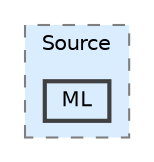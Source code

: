 digraph "D:/Kari/repos/BioGTK/Source/ML"
{
 // LATEX_PDF_SIZE
  bgcolor="transparent";
  edge [fontname=Helvetica,fontsize=10,labelfontname=Helvetica,labelfontsize=10];
  node [fontname=Helvetica,fontsize=10,shape=box,height=0.2,width=0.4];
  compound=true
  subgraph clusterdir_669348b718faff750adc1226db43aa73 {
    graph [ bgcolor="#daedff", pencolor="grey50", label="Source", fontname=Helvetica,fontsize=10 style="filled,dashed", URL="dir_669348b718faff750adc1226db43aa73.html",tooltip=""]
  dir_20726f830fd1141005a444f44fc1c8f2 [label="ML", fillcolor="#daedff", color="grey25", style="filled,bold", URL="dir_20726f830fd1141005a444f44fc1c8f2.html",tooltip=""];
  }
}
